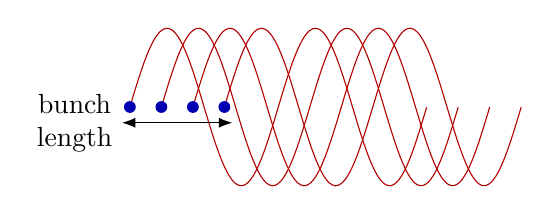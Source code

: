 \begin{tikzpicture}
\begin{scope}[xshift=0cm]
\draw[xscale=0.3,domain=0:4*pi, smooth, variable=\x, red!70!black,samples=100]  plot ({\x}, {1*sin(deg(\x)});
\node[circle,fill=blue!70!black,inner sep=0,minimum size=0.15cm] {};
\end{scope}
\begin{scope}[xshift=0.4cm]
\draw[xscale=0.3,domain=0:4*pi, smooth, variable=\x, red!70!black,samples=100]  plot ({\x}, {1*sin(deg(\x)});
\node[circle,fill=blue!70!black,inner sep=0,minimum size=0.15cm] {};
\end{scope}
\begin{scope}[xshift=0.8cm]
\draw[xscale=0.3,domain=0:4*pi, smooth, variable=\x, red!70!black,samples=100]  plot ({\x}, {1*sin(deg(\x)});
\node[circle,fill=blue!70!black,inner sep=0,minimum size=0.15cm] {};
\end{scope}
\begin{scope}[xshift=1.2cm]
\draw[xscale=0.3,domain=0:4*pi, smooth, variable=\x, red!70!black,samples=100]  plot ({\x}, {1*sin(deg(\x)});
\node[circle,fill=blue!70!black,inner sep=0,minimum size=0.15cm] {};
\end{scope}

\draw[Latex-Latex] (-0.1,-0.2) node[anchor=east,align=center] {bunch\\length}--(1.3,-0.2);

\end{tikzpicture}
